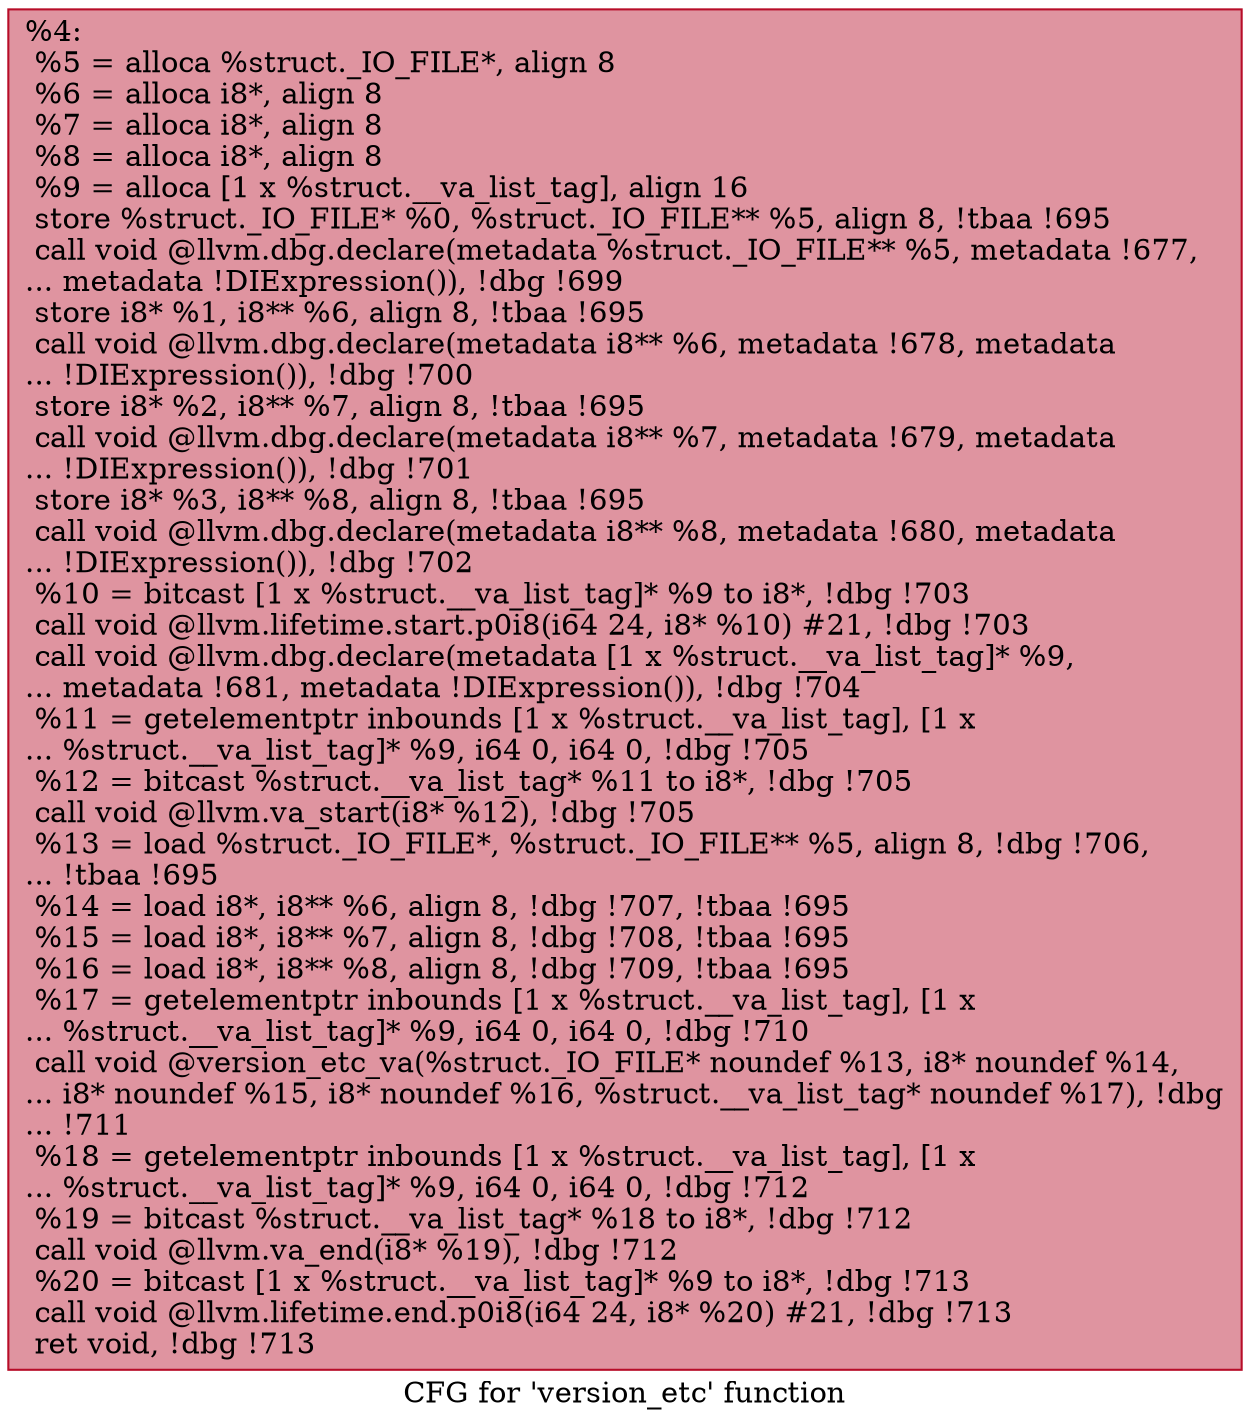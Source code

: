 digraph "CFG for 'version_etc' function" {
	label="CFG for 'version_etc' function";

	Node0x79dea0 [shape=record,color="#b70d28ff", style=filled, fillcolor="#b70d2870",label="{%4:\l  %5 = alloca %struct._IO_FILE*, align 8\l  %6 = alloca i8*, align 8\l  %7 = alloca i8*, align 8\l  %8 = alloca i8*, align 8\l  %9 = alloca [1 x %struct.__va_list_tag], align 16\l  store %struct._IO_FILE* %0, %struct._IO_FILE** %5, align 8, !tbaa !695\l  call void @llvm.dbg.declare(metadata %struct._IO_FILE** %5, metadata !677,\l... metadata !DIExpression()), !dbg !699\l  store i8* %1, i8** %6, align 8, !tbaa !695\l  call void @llvm.dbg.declare(metadata i8** %6, metadata !678, metadata\l... !DIExpression()), !dbg !700\l  store i8* %2, i8** %7, align 8, !tbaa !695\l  call void @llvm.dbg.declare(metadata i8** %7, metadata !679, metadata\l... !DIExpression()), !dbg !701\l  store i8* %3, i8** %8, align 8, !tbaa !695\l  call void @llvm.dbg.declare(metadata i8** %8, metadata !680, metadata\l... !DIExpression()), !dbg !702\l  %10 = bitcast [1 x %struct.__va_list_tag]* %9 to i8*, !dbg !703\l  call void @llvm.lifetime.start.p0i8(i64 24, i8* %10) #21, !dbg !703\l  call void @llvm.dbg.declare(metadata [1 x %struct.__va_list_tag]* %9,\l... metadata !681, metadata !DIExpression()), !dbg !704\l  %11 = getelementptr inbounds [1 x %struct.__va_list_tag], [1 x\l... %struct.__va_list_tag]* %9, i64 0, i64 0, !dbg !705\l  %12 = bitcast %struct.__va_list_tag* %11 to i8*, !dbg !705\l  call void @llvm.va_start(i8* %12), !dbg !705\l  %13 = load %struct._IO_FILE*, %struct._IO_FILE** %5, align 8, !dbg !706,\l... !tbaa !695\l  %14 = load i8*, i8** %6, align 8, !dbg !707, !tbaa !695\l  %15 = load i8*, i8** %7, align 8, !dbg !708, !tbaa !695\l  %16 = load i8*, i8** %8, align 8, !dbg !709, !tbaa !695\l  %17 = getelementptr inbounds [1 x %struct.__va_list_tag], [1 x\l... %struct.__va_list_tag]* %9, i64 0, i64 0, !dbg !710\l  call void @version_etc_va(%struct._IO_FILE* noundef %13, i8* noundef %14,\l... i8* noundef %15, i8* noundef %16, %struct.__va_list_tag* noundef %17), !dbg\l... !711\l  %18 = getelementptr inbounds [1 x %struct.__va_list_tag], [1 x\l... %struct.__va_list_tag]* %9, i64 0, i64 0, !dbg !712\l  %19 = bitcast %struct.__va_list_tag* %18 to i8*, !dbg !712\l  call void @llvm.va_end(i8* %19), !dbg !712\l  %20 = bitcast [1 x %struct.__va_list_tag]* %9 to i8*, !dbg !713\l  call void @llvm.lifetime.end.p0i8(i64 24, i8* %20) #21, !dbg !713\l  ret void, !dbg !713\l}"];
}
